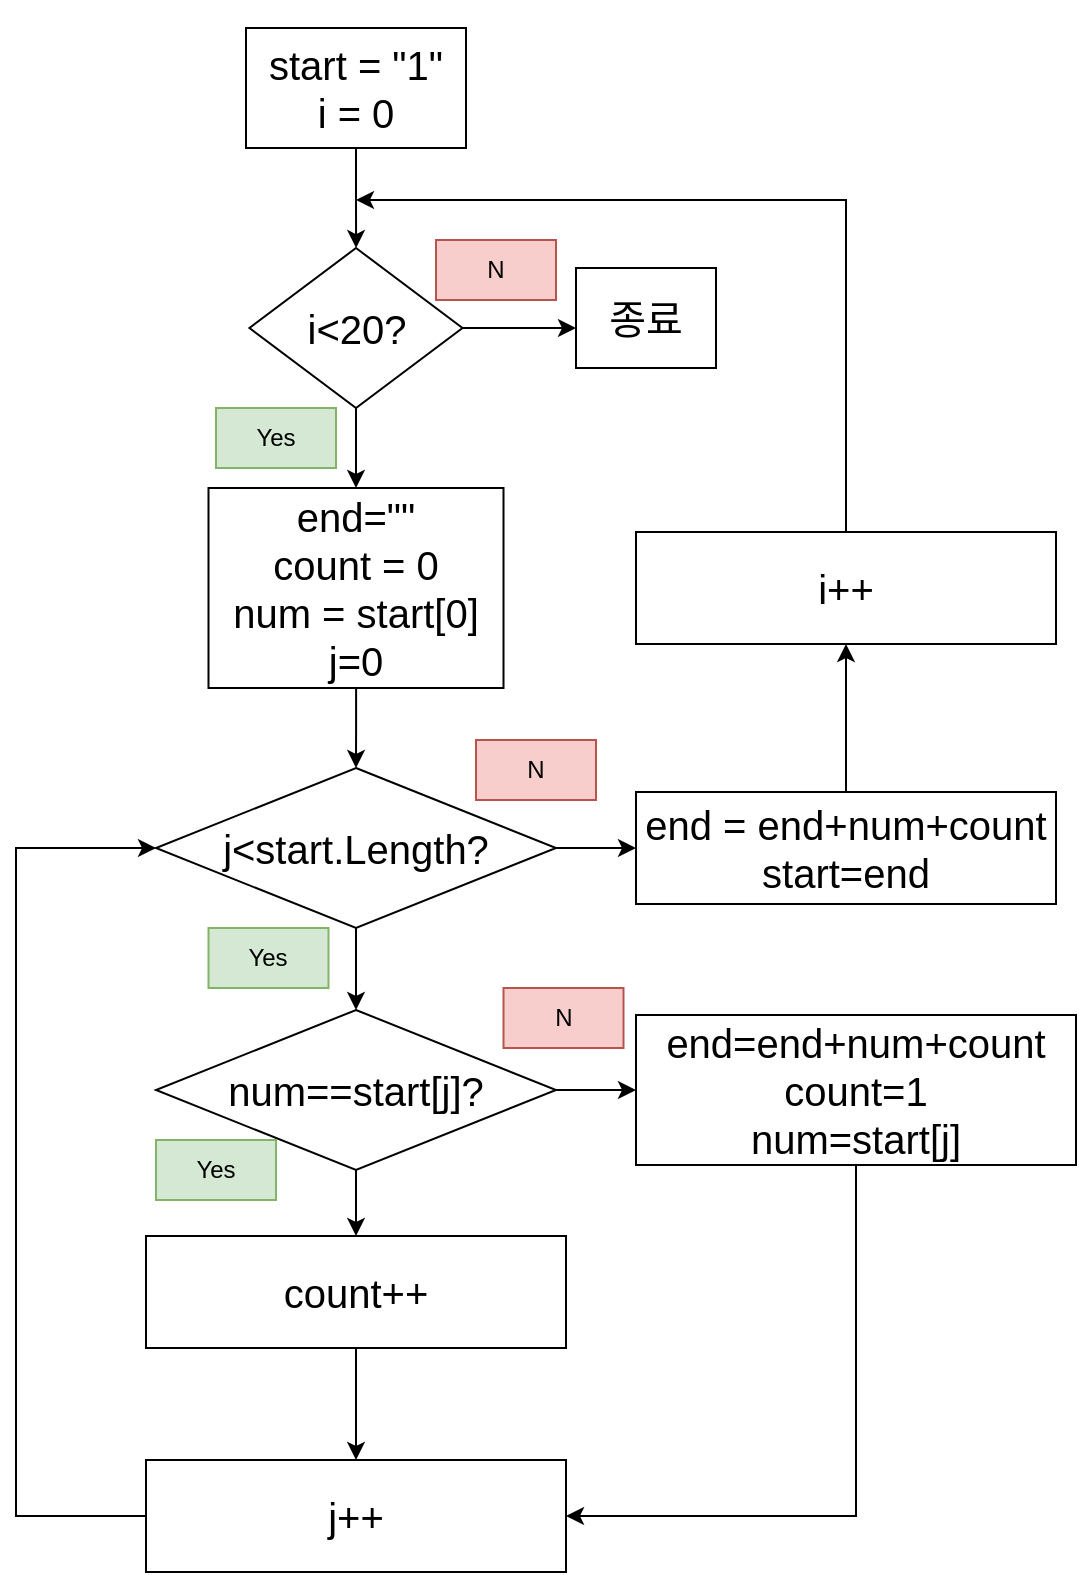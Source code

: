 <mxfile version="24.7.1" type="device">
  <diagram name="페이지-1" id="piqwxpl4kgwKK5u3aaXR">
    <mxGraphModel dx="1194" dy="756" grid="1" gridSize="10" guides="1" tooltips="1" connect="1" arrows="1" fold="1" page="1" pageScale="1" pageWidth="827" pageHeight="1169" math="0" shadow="0">
      <root>
        <mxCell id="0" />
        <mxCell id="1" parent="0" />
        <mxCell id="XCxSvkZFzvb4HZDyzFQt-3" value="" style="edgeStyle=orthogonalEdgeStyle;rounded=0;orthogonalLoop=1;jettySize=auto;html=1;fontSize=20;" edge="1" parent="1" source="XCxSvkZFzvb4HZDyzFQt-1" target="XCxSvkZFzvb4HZDyzFQt-2">
          <mxGeometry relative="1" as="geometry" />
        </mxCell>
        <mxCell id="XCxSvkZFzvb4HZDyzFQt-1" value="&lt;p style=&quot;font-size: 20px;&quot;&gt;start = &quot;1&quot;&lt;br style=&quot;font-size: 20px;&quot;&gt;i = 0&lt;/p&gt;" style="rounded=0;whiteSpace=wrap;html=1;fontSize=20;" vertex="1" parent="1">
          <mxGeometry x="325" y="14" width="110" height="60" as="geometry" />
        </mxCell>
        <mxCell id="XCxSvkZFzvb4HZDyzFQt-4" style="edgeStyle=orthogonalEdgeStyle;rounded=0;orthogonalLoop=1;jettySize=auto;html=1;fontSize=20;" edge="1" parent="1" source="XCxSvkZFzvb4HZDyzFQt-2">
          <mxGeometry relative="1" as="geometry">
            <mxPoint x="490" y="164" as="targetPoint" />
          </mxGeometry>
        </mxCell>
        <mxCell id="XCxSvkZFzvb4HZDyzFQt-8" value="" style="edgeStyle=orthogonalEdgeStyle;rounded=0;orthogonalLoop=1;jettySize=auto;html=1;fontSize=20;" edge="1" parent="1" source="XCxSvkZFzvb4HZDyzFQt-2" target="XCxSvkZFzvb4HZDyzFQt-7">
          <mxGeometry relative="1" as="geometry" />
        </mxCell>
        <mxCell id="XCxSvkZFzvb4HZDyzFQt-2" value="&lt;p style=&quot;font-size: 20px;&quot;&gt;i&amp;lt;20?&lt;/p&gt;" style="rhombus;whiteSpace=wrap;html=1;fontSize=20;" vertex="1" parent="1">
          <mxGeometry x="326.75" y="124" width="106.5" height="80" as="geometry" />
        </mxCell>
        <mxCell id="XCxSvkZFzvb4HZDyzFQt-5" value="&lt;p style=&quot;font-size: 20px;&quot;&gt;종료&lt;/p&gt;" style="rounded=0;whiteSpace=wrap;html=1;fontSize=20;" vertex="1" parent="1">
          <mxGeometry x="490" y="134" width="70" height="50" as="geometry" />
        </mxCell>
        <mxCell id="XCxSvkZFzvb4HZDyzFQt-12" value="" style="edgeStyle=orthogonalEdgeStyle;rounded=0;orthogonalLoop=1;jettySize=auto;html=1;" edge="1" parent="1" source="XCxSvkZFzvb4HZDyzFQt-7" target="XCxSvkZFzvb4HZDyzFQt-9">
          <mxGeometry relative="1" as="geometry" />
        </mxCell>
        <mxCell id="XCxSvkZFzvb4HZDyzFQt-7" value="&lt;p style=&quot;font-size: 20px;&quot;&gt;end=&quot;&quot;&lt;br style=&quot;font-size: 20px;&quot;&gt;count = 0&lt;br style=&quot;font-size: 20px;&quot;&gt;num = start[0]&lt;br style=&quot;font-size: 20px;&quot;&gt;j=0&lt;/p&gt;" style="rounded=0;whiteSpace=wrap;html=1;fontSize=20;" vertex="1" parent="1">
          <mxGeometry x="306.25" y="244" width="147.5" height="100" as="geometry" />
        </mxCell>
        <mxCell id="XCxSvkZFzvb4HZDyzFQt-14" value="" style="edgeStyle=orthogonalEdgeStyle;rounded=0;orthogonalLoop=1;jettySize=auto;html=1;" edge="1" parent="1" source="XCxSvkZFzvb4HZDyzFQt-9" target="XCxSvkZFzvb4HZDyzFQt-13">
          <mxGeometry relative="1" as="geometry" />
        </mxCell>
        <mxCell id="XCxSvkZFzvb4HZDyzFQt-19" value="" style="edgeStyle=orthogonalEdgeStyle;rounded=0;orthogonalLoop=1;jettySize=auto;html=1;" edge="1" parent="1" source="XCxSvkZFzvb4HZDyzFQt-9" target="XCxSvkZFzvb4HZDyzFQt-18">
          <mxGeometry relative="1" as="geometry" />
        </mxCell>
        <mxCell id="XCxSvkZFzvb4HZDyzFQt-9" value="j&amp;lt;start.Length?" style="rhombus;whiteSpace=wrap;html=1;fontSize=20;" vertex="1" parent="1">
          <mxGeometry x="280" y="384" width="200" height="80" as="geometry" />
        </mxCell>
        <mxCell id="XCxSvkZFzvb4HZDyzFQt-10" value="Yes" style="text;html=1;align=center;verticalAlign=middle;whiteSpace=wrap;rounded=0;fillColor=#d5e8d4;strokeColor=#82b366;" vertex="1" parent="1">
          <mxGeometry x="310" y="204" width="60" height="30" as="geometry" />
        </mxCell>
        <mxCell id="XCxSvkZFzvb4HZDyzFQt-32" value="" style="edgeStyle=orthogonalEdgeStyle;rounded=0;orthogonalLoop=1;jettySize=auto;html=1;" edge="1" parent="1" source="XCxSvkZFzvb4HZDyzFQt-13" target="XCxSvkZFzvb4HZDyzFQt-31">
          <mxGeometry relative="1" as="geometry" />
        </mxCell>
        <mxCell id="XCxSvkZFzvb4HZDyzFQt-13" value="end = end+num+count&lt;div&gt;start=end&lt;/div&gt;" style="whiteSpace=wrap;html=1;fontSize=20;" vertex="1" parent="1">
          <mxGeometry x="520" y="396" width="210" height="56" as="geometry" />
        </mxCell>
        <mxCell id="XCxSvkZFzvb4HZDyzFQt-15" value="N" style="text;html=1;align=center;verticalAlign=middle;whiteSpace=wrap;rounded=0;fillColor=#f8cecc;strokeColor=#b85450;" vertex="1" parent="1">
          <mxGeometry x="440" y="370" width="60" height="30" as="geometry" />
        </mxCell>
        <mxCell id="XCxSvkZFzvb4HZDyzFQt-16" value="N" style="text;html=1;align=center;verticalAlign=middle;whiteSpace=wrap;rounded=0;fillColor=#f8cecc;strokeColor=#b85450;" vertex="1" parent="1">
          <mxGeometry x="420" y="120" width="60" height="30" as="geometry" />
        </mxCell>
        <mxCell id="XCxSvkZFzvb4HZDyzFQt-23" value="" style="edgeStyle=orthogonalEdgeStyle;rounded=0;orthogonalLoop=1;jettySize=auto;html=1;" edge="1" parent="1" source="XCxSvkZFzvb4HZDyzFQt-18" target="XCxSvkZFzvb4HZDyzFQt-22">
          <mxGeometry relative="1" as="geometry" />
        </mxCell>
        <mxCell id="XCxSvkZFzvb4HZDyzFQt-27" style="edgeStyle=orthogonalEdgeStyle;rounded=0;orthogonalLoop=1;jettySize=auto;html=1;" edge="1" parent="1" source="XCxSvkZFzvb4HZDyzFQt-18" target="XCxSvkZFzvb4HZDyzFQt-28">
          <mxGeometry relative="1" as="geometry">
            <mxPoint x="380" y="610" as="targetPoint" />
          </mxGeometry>
        </mxCell>
        <mxCell id="XCxSvkZFzvb4HZDyzFQt-18" value="num==start[j]?" style="rhombus;whiteSpace=wrap;html=1;fontSize=20;" vertex="1" parent="1">
          <mxGeometry x="280" y="505" width="200" height="80" as="geometry" />
        </mxCell>
        <mxCell id="XCxSvkZFzvb4HZDyzFQt-20" value="Yes" style="text;html=1;align=center;verticalAlign=middle;whiteSpace=wrap;rounded=0;fillColor=#d5e8d4;strokeColor=#82b366;" vertex="1" parent="1">
          <mxGeometry x="306.25" y="464" width="60" height="30" as="geometry" />
        </mxCell>
        <mxCell id="XCxSvkZFzvb4HZDyzFQt-40" style="edgeStyle=orthogonalEdgeStyle;rounded=0;orthogonalLoop=1;jettySize=auto;html=1;entryX=1;entryY=0.5;entryDx=0;entryDy=0;" edge="1" parent="1" source="XCxSvkZFzvb4HZDyzFQt-22" target="XCxSvkZFzvb4HZDyzFQt-30">
          <mxGeometry relative="1" as="geometry">
            <Array as="points">
              <mxPoint x="630" y="758" />
            </Array>
          </mxGeometry>
        </mxCell>
        <mxCell id="XCxSvkZFzvb4HZDyzFQt-22" value="end=end+num+count&lt;div&gt;count=1&lt;/div&gt;&lt;div&gt;num=start[j]&lt;/div&gt;" style="whiteSpace=wrap;html=1;fontSize=20;" vertex="1" parent="1">
          <mxGeometry x="520" y="507.5" width="220" height="75" as="geometry" />
        </mxCell>
        <mxCell id="XCxSvkZFzvb4HZDyzFQt-24" value="N" style="text;html=1;align=center;verticalAlign=middle;whiteSpace=wrap;rounded=0;fillColor=#f8cecc;strokeColor=#b85450;" vertex="1" parent="1">
          <mxGeometry x="453.75" y="494" width="60" height="30" as="geometry" />
        </mxCell>
        <mxCell id="XCxSvkZFzvb4HZDyzFQt-25" value="Yes" style="text;html=1;align=center;verticalAlign=middle;whiteSpace=wrap;rounded=0;fillColor=#d5e8d4;strokeColor=#82b366;" vertex="1" parent="1">
          <mxGeometry x="280" y="570" width="60" height="30" as="geometry" />
        </mxCell>
        <mxCell id="XCxSvkZFzvb4HZDyzFQt-39" value="" style="edgeStyle=orthogonalEdgeStyle;rounded=0;orthogonalLoop=1;jettySize=auto;html=1;" edge="1" parent="1" source="XCxSvkZFzvb4HZDyzFQt-28" target="XCxSvkZFzvb4HZDyzFQt-30">
          <mxGeometry relative="1" as="geometry" />
        </mxCell>
        <mxCell id="XCxSvkZFzvb4HZDyzFQt-28" value="count++" style="whiteSpace=wrap;html=1;fontSize=20;" vertex="1" parent="1">
          <mxGeometry x="275" y="618" width="210" height="56" as="geometry" />
        </mxCell>
        <mxCell id="XCxSvkZFzvb4HZDyzFQt-41" style="edgeStyle=orthogonalEdgeStyle;rounded=0;orthogonalLoop=1;jettySize=auto;html=1;entryX=0;entryY=0.5;entryDx=0;entryDy=0;" edge="1" parent="1" source="XCxSvkZFzvb4HZDyzFQt-30" target="XCxSvkZFzvb4HZDyzFQt-9">
          <mxGeometry relative="1" as="geometry">
            <Array as="points">
              <mxPoint x="210" y="758" />
              <mxPoint x="210" y="424" />
            </Array>
          </mxGeometry>
        </mxCell>
        <mxCell id="XCxSvkZFzvb4HZDyzFQt-30" value="j++" style="whiteSpace=wrap;html=1;fontSize=20;" vertex="1" parent="1">
          <mxGeometry x="275" y="730" width="210" height="56" as="geometry" />
        </mxCell>
        <mxCell id="XCxSvkZFzvb4HZDyzFQt-33" style="edgeStyle=orthogonalEdgeStyle;rounded=0;orthogonalLoop=1;jettySize=auto;html=1;" edge="1" parent="1" source="XCxSvkZFzvb4HZDyzFQt-31">
          <mxGeometry relative="1" as="geometry">
            <mxPoint x="380" y="100" as="targetPoint" />
            <Array as="points">
              <mxPoint x="625" y="100" />
            </Array>
          </mxGeometry>
        </mxCell>
        <mxCell id="XCxSvkZFzvb4HZDyzFQt-31" value="i++" style="whiteSpace=wrap;html=1;fontSize=20;" vertex="1" parent="1">
          <mxGeometry x="520" y="266" width="210" height="56" as="geometry" />
        </mxCell>
      </root>
    </mxGraphModel>
  </diagram>
</mxfile>

